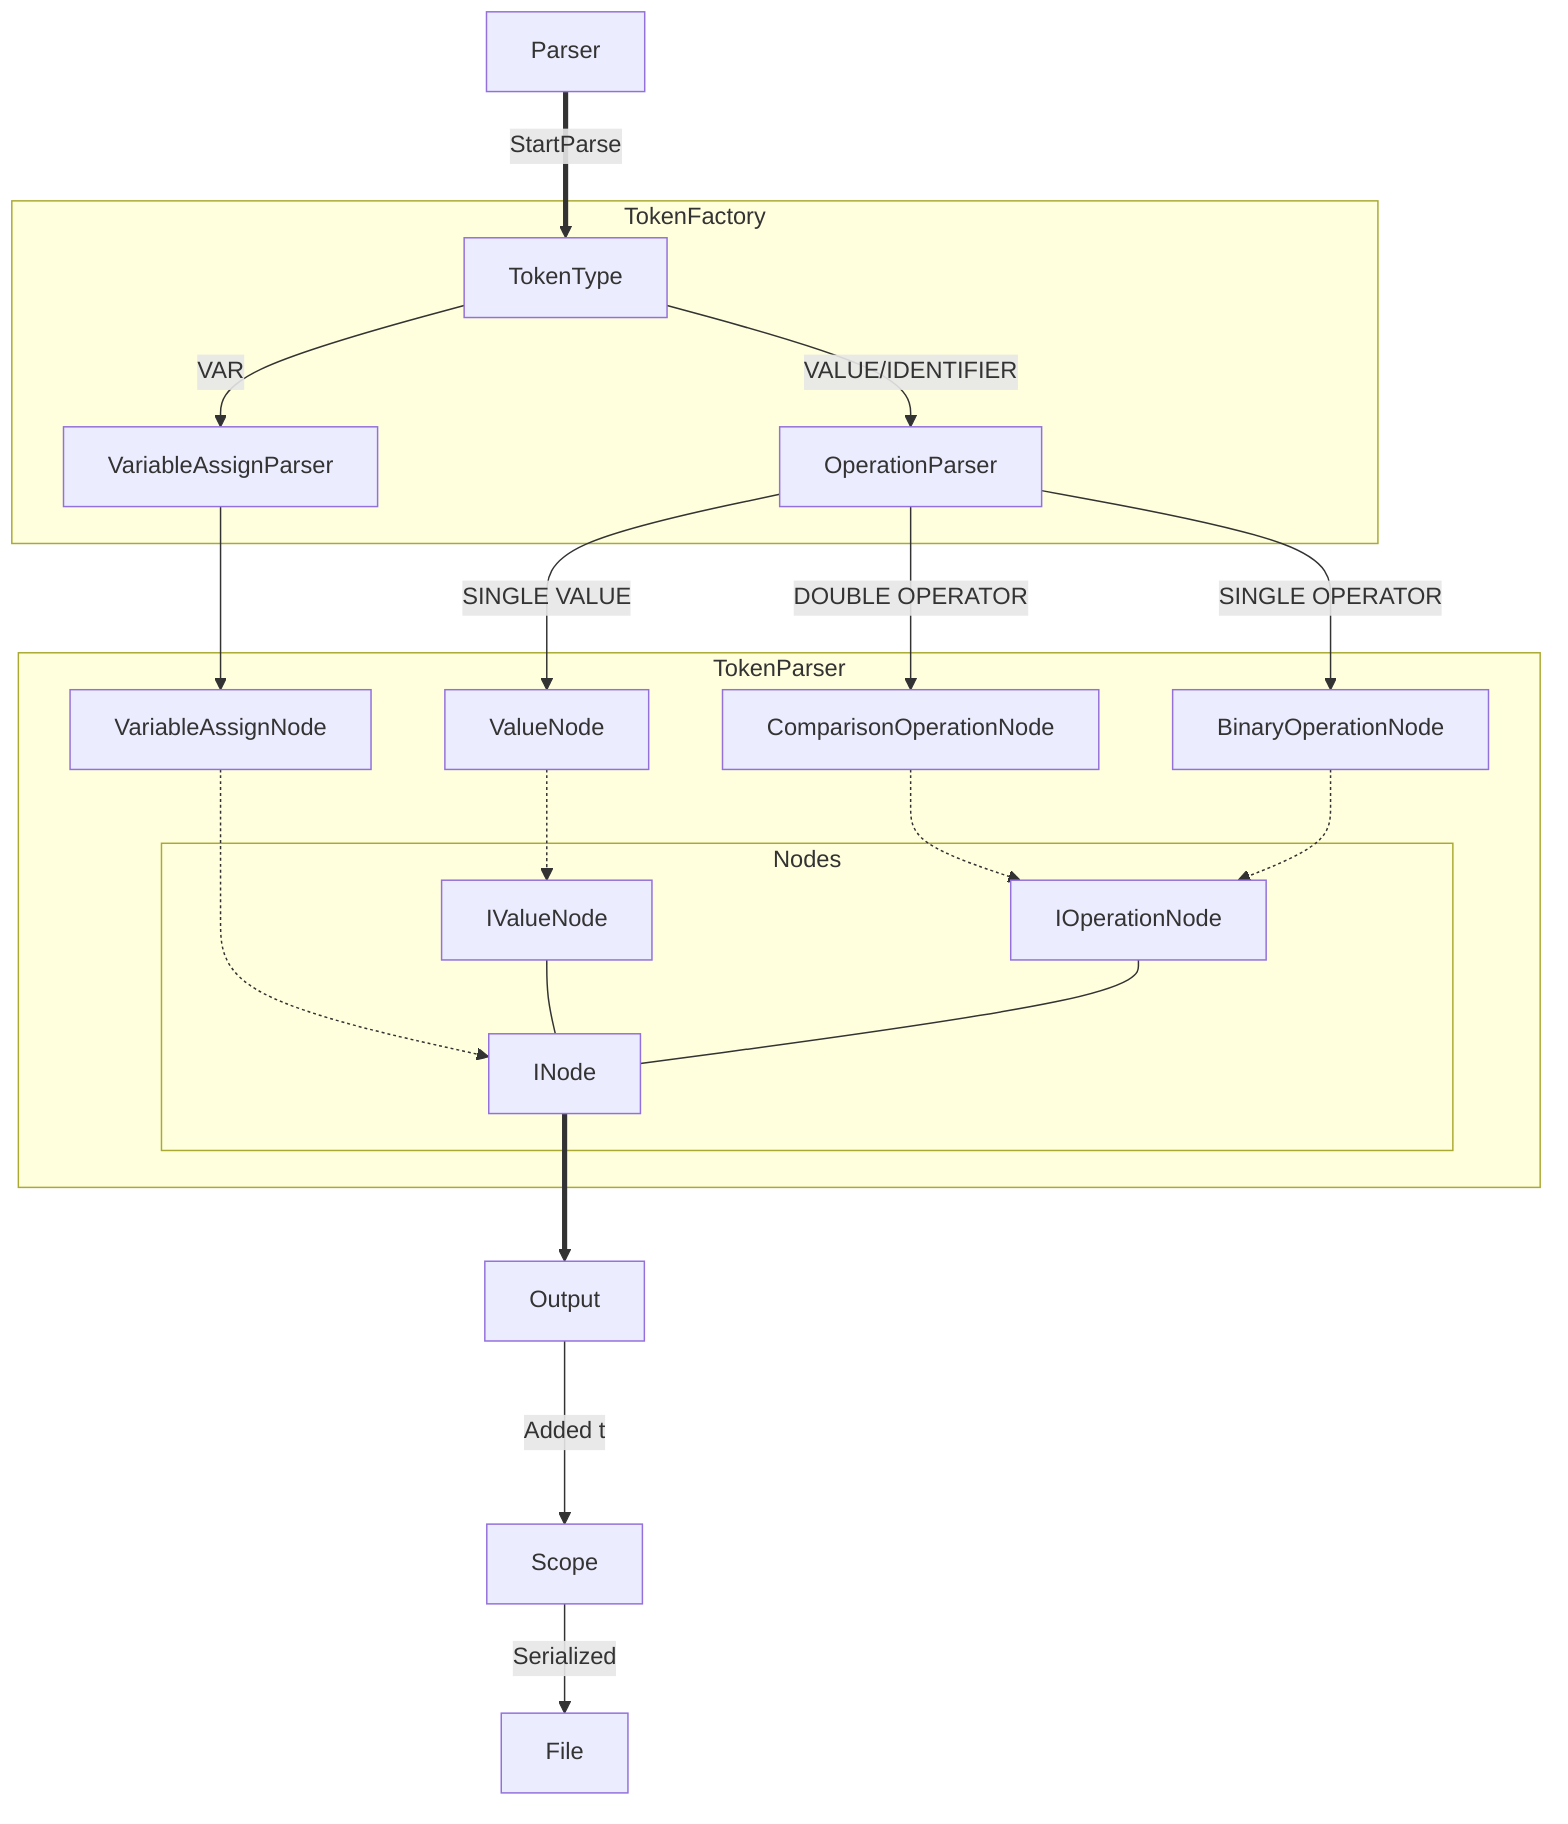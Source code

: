 flowchart TB
    Parser==StartParse==>TokenType

    subgraph TokenFactory
        direction LR
        TokenType--VAR-->VariableAssignParser
        TokenType--VALUE/IDENTIFIER-->OperationParser
    end

    subgraph TokenParser
        direction LR
        VariableAssignParser-->VariableAssignNode
        OperationParser--DOUBLE OPERATOR-->ComparisonOperationNode
        OperationParser--SINGLE OPERATOR-->BinaryOperationNode
        OperationParser--SINGLE VALUE-->ValueNode

        VariableAssignNode-.->INode
        ComparisonOperationNode-.->IOperationNode 
        BinaryOperationNode-.->IOperationNode
        ValueNode-.->IValueNode

        subgraph Nodes
            direction TB
            IValueNode ---INode
            IOperationNode ---INode

        end

    end

    INode==>Output
    Output--Added to-->Scope
    Scope--Serialized-->File